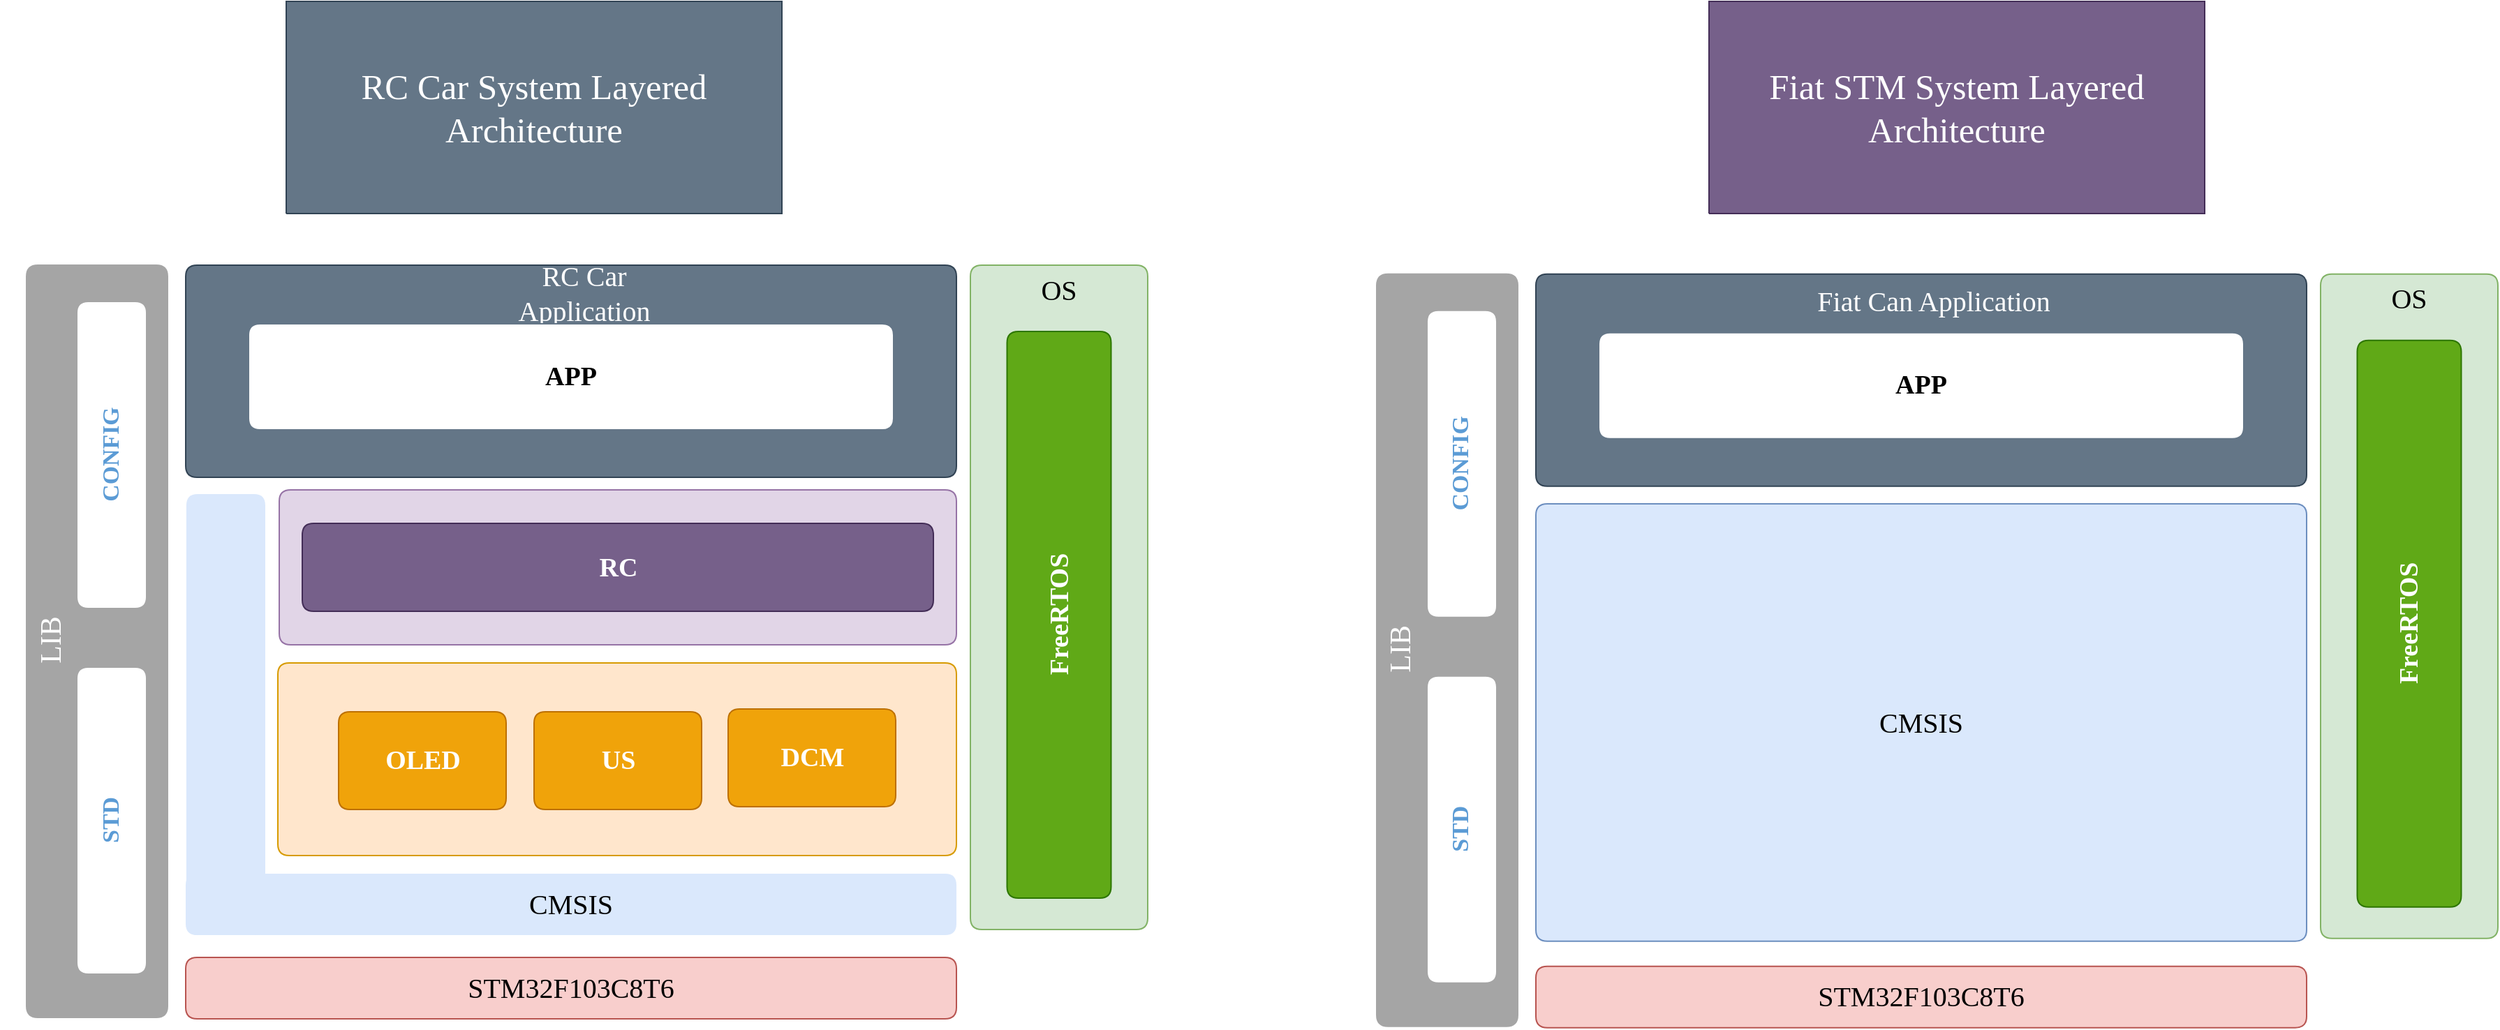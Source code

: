 <mxfile version="21.5.0" type="device">
  <diagram name="Page-1" id="jOTbS239regMLlkqWPYL">
    <mxGraphModel dx="1450" dy="2221" grid="0" gridSize="10" guides="1" tooltips="1" connect="1" arrows="1" fold="1" page="0" pageScale="1" pageWidth="850" pageHeight="1100" math="0" shadow="0">
      <root>
        <mxCell id="0" />
        <mxCell id="1" parent="0" />
        <mxCell id="x1LBng_5WOXiY_3KLzgl-1" value="&lt;font style=&quot;font-weight: normal; font-size: 20px;&quot; color=&quot;#000000&quot;&gt;STM32F103C8T6&lt;/font&gt;" style="vsdxID=95;fillColor=#f8cecc;shape=stencil(nZCxDsIwDES/xitKk6V7KT/AF0TUEIuQVGmgwNeT9kCqOjB0s++efdKRaQZneyathpzilUfpsiOzJ60lOE6Sy0SmJdOcY+JLivfQYe9tIbWaFe5wU020VjadjvJmaPWu0jV0HN7iYwp8wlawXt8HCvsBqJewQH/mJvgPuhFcxZdhrgRlifdodOmvKywS6jftBw==);strokeColor=#b85450;spacingTop=-1;spacingBottom=-1;spacingLeft=-1;spacingRight=-1;points=[[0,0.75,0],[0,0.5,0],[0,0.25,0],[0.25,0,0],[0.5,0,0],[0.75,0,0],[1,0.25,0],[1,0.5,0],[1,0.75,0],[0.75,1,0],[0.5,1,0],[0.25,1,0]];labelBackgroundColor=none;rounded=1;html=1;whiteSpace=wrap;fontFamily=Calibri;fontSize=19;fontStyle=1;fontColor=#FFFFFF;" parent="1" vertex="1">
          <mxGeometry x="-65" y="-645" width="552" height="44" as="geometry" />
        </mxCell>
        <UserObject label="&lt;div style=&quot;&quot;&gt;&lt;font face=&quot;Calibri&quot;&gt;&lt;span style=&quot;font-size: 25.4px;&quot;&gt;RC Car System Layered Architecture&lt;/span&gt;&lt;/font&gt;&lt;/div&gt;" tags="Background" id="x1LBng_5WOXiY_3KLzgl-8">
          <mxCell style="verticalAlign=middle;align=center;overflow=width;vsdxID=47;fillColor=#647687;shape=stencil(nZBLDoAgDERP0z3SIyjew0SURgSD+Lu9kMZoXLhwN9O+tukAlrNpJg1SzDH4QW/URgNYgZTkjA4UkwJUgGXng+6DX1zLfmoymdXo17xh5zmRJ6Q42BWCfc2oJfdAr+Yv+AP9Cb7OJ3H/2JG1HNGz/84klThPVCc=);strokeColor=#314354;points=[];labelBackgroundColor=none;rounded=0;html=1;whiteSpace=wrap;fontColor=#ffffff;" parent="1" vertex="1">
            <mxGeometry x="7" y="-1330" width="355" height="152" as="geometry" />
          </mxCell>
        </UserObject>
        <UserObject label="" BpmnName="Application" tags="Flowchart" id="x1LBng_5WOXiY_3KLzgl-9">
          <mxCell style="vsdxID=71;fillColor=none;gradientColor=none;strokeColor=none;spacingTop=-1;spacingBottom=-1;spacingLeft=-1;spacingRight=-1;points=[[0,0.75,0],[0,0.5,0],[0,0.25,0],[0.25,0,0],[0.5,0,0],[0.75,0,0],[1,0.25,0],[1,0.5,0],[1,0.75,0],[0.75,1,0],[0.5,1,0],[0.25,1,0]];labelBackgroundColor=none;rounded=1;html=1;whiteSpace=wrap;fontFamily=Calibri;fontSize=19;fontStyle=1;fontColor=#FFFFFF;" parent="1" vertex="1">
            <mxGeometry x="-65" y="-1141" width="552" height="152" as="geometry" />
          </mxCell>
        </UserObject>
        <mxCell id="x1LBng_5WOXiY_3KLzgl-10" style="vsdxID=72;fillColor=#647687;shape=stencil(nZCxDsIwDES/xitKk6V7KT/AF0TUEIuQVGmgwNeT9kCqOjB0s++efdKRaQZneyathpzilUfpsiOzJ60lOE6Sy0SmJdOcY+JLivfQYe9tIbWaFe5wU020VjadjvJmaPWu0jV0HN7iYwp8wlawXt8HCvsBqJewQH/mJvgPuhFcxZdhrgRlifdodOmvKywS6jftBw==);strokeColor=#314354;spacingTop=-1;spacingBottom=-1;spacingLeft=-1;spacingRight=-1;points=[[0,0.75,0],[0,0.5,0],[0,0.25,0],[0.25,0,0],[0.5,0,0],[0.75,0,0],[1,0.25,0],[1,0.5,0],[1,0.75,0],[0.75,1,0],[0.5,1,0],[0.25,1,0]];labelBackgroundColor=none;rounded=1;html=1;whiteSpace=wrap;fontFamily=Calibri;fontSize=19;fontStyle=1;fontColor=#ffffff;" parent="x1LBng_5WOXiY_3KLzgl-9" vertex="1">
          <mxGeometry width="552" height="152" as="geometry" />
        </mxCell>
        <mxCell id="x1LBng_5WOXiY_3KLzgl-11" value="&lt;div style=&quot;font-size: 19px;&quot;&gt;&lt;/div&gt;" style="verticalAlign=middle;align=center;overflow=width;vsdxID=76;fillColor=none;gradientColor=none;strokeColor=none;strokeWidth=2;spacingTop=-3;spacingBottom=-3;spacingLeft=-3;spacingRight=-3;points=[[0,0.75,0],[0,0.5,0],[0,0.25,0],[0.25,0,0],[0.5,0,0],[0.75,0,0],[1,0.25,0],[1,0.5,0],[1,0.75,0],[0.75,1,0],[0.5,1,0],[0.25,1,0]];labelBackgroundColor=none;rounded=0;html=1;whiteSpace=wrap;fontFamily=Calibri;fontSize=19;fontStyle=1;fontColor=#FFFFFF;" parent="x1LBng_5WOXiY_3KLzgl-9" vertex="1">
          <mxGeometry x="277" y="132" width="16" height="16" as="geometry" />
        </mxCell>
        <mxCell id="x1LBng_5WOXiY_3KLzgl-12" value="&lt;div style=&quot;font-size: 19px;&quot;&gt;&lt;/div&gt;" style="verticalAlign=middle;align=center;overflow=width;vsdxID=84;fillColor=none;gradientColor=none;strokeColor=none;spacingTop=-1;spacingBottom=-1;spacingLeft=-1;spacingRight=-1;points=[[0,0.75,0],[0,0.5,0],[0,0.25,0],[0.25,0,0],[0.5,0,0],[0.75,0,0],[1,0.25,0],[1,0.5,0],[1,0.75,0],[0.75,1,0],[0.5,1,0],[0.25,1,0]];labelBackgroundColor=none;rounded=0;html=1;whiteSpace=wrap;fontFamily=Calibri;fontSize=19;fontStyle=1;fontColor=#FFFFFF;" parent="x1LBng_5WOXiY_3KLzgl-9" vertex="1">
          <mxGeometry x="5" y="5" width="14" height="14" as="geometry" />
        </mxCell>
        <mxCell id="x1LBng_5WOXiY_3KLzgl-13" value="&lt;div style=&quot;font-size: 19px;&quot;&gt;&lt;font style=&quot;font-size: 19px; direction: ltr; letter-spacing: 0px; line-height: 120%; opacity: 1;&quot;&gt;Application&lt;br style=&quot;font-size: 19px;&quot;&gt;&lt;/font&gt;&lt;/div&gt;" style="text;vsdxID=71;fillColor=none;gradientColor=none;strokeColor=none;spacingTop=-1;spacingBottom=-1;spacingLeft=-1;spacingRight=-1;points=[[0,0.75,0],[0,0.5,0],[0,0.25,0],[0.25,0,0],[0.5,0,0],[0.75,0,0],[1,0.25,0],[1,0.5,0],[1,0.75,0],[0.75,1,0],[0.5,1,0],[0.25,1,0]];labelBackgroundColor=none;rounded=1;html=1;whiteSpace=wrap;verticalAlign=top;align=center;overflow=width;;html=1;fontFamily=Calibri;fontSize=19;fontStyle=1;fontColor=#FFFFFF;" parent="x1LBng_5WOXiY_3KLzgl-9" vertex="1">
          <mxGeometry y="-0.4" width="552.45" as="geometry" />
        </mxCell>
        <mxCell id="x1LBng_5WOXiY_3KLzgl-14" value="&lt;font style=&quot;font-size: 20px; font-weight: normal;&quot;&gt;RC Car Application&lt;/font&gt;" style="text;strokeColor=none;fillColor=none;html=1;align=center;verticalAlign=middle;whiteSpace=wrap;rounded=0;fontSize=19;fontColor=#FFFFFF;fontFamily=Calibri;fontStyle=1" parent="x1LBng_5WOXiY_3KLzgl-9" vertex="1">
          <mxGeometry x="207.75" y="5" width="154.5" height="30" as="geometry" />
        </mxCell>
        <UserObject label="" BpmnName="APP" tags="Flowchart" id="x1LBng_5WOXiY_3KLzgl-21">
          <mxCell style="vsdxID=163;fillColor=none;gradientColor=none;strokeColor=none;spacingTop=-1;spacingBottom=-1;spacingLeft=-1;spacingRight=-1;points=[[0.14,1,0]];labelBackgroundColor=none;rounded=1;html=1;whiteSpace=wrap;fontFamily=Calibri;fontSize=19;fontStyle=1;fontColor=#FFFFFF;" parent="1" vertex="1">
            <mxGeometry x="-20" y="-1099" width="462" height="76" as="geometry" />
          </mxCell>
        </UserObject>
        <mxCell id="x1LBng_5WOXiY_3KLzgl-22" value="&lt;font color=&quot;#000000&quot;&gt;APP&lt;/font&gt;" style="vsdxID=164;fillColor=#ffffff;gradientColor=none;shape=stencil(nZCxDsIwDES/xitKk6V7KT/AF0TUEIuQVGmgwNeT9kCqOjB0s++efdKRaQZneyathpzilUfpsiOzJ60lOE6Sy0SmJdOcY+JLivfQYe9tIbWaFe5wU020VjadjvJmaPWu0jV0HN7iYwp8wlawXt8HCvsBqJewQH/mJvgPuhFcxZdhrgRlifdodOmvKywS6jftBw==);strokeColor=#647687;spacingTop=-1;spacingBottom=-1;spacingLeft=-1;spacingRight=-1;points=[[0,0.75,0],[0,0.5,0],[0,0.25,0],[0.25,0,0],[0.5,0,0],[0.75,0,0],[1,0.25,0],[1,0.5,0],[1,0.75,0],[0.75,1,0],[0.5,1,0],[0.25,1,0]];labelBackgroundColor=none;rounded=1;html=1;whiteSpace=wrap;fontFamily=Calibri;fontSize=19;fontStyle=1;fontColor=#FFFFFF;" parent="x1LBng_5WOXiY_3KLzgl-21" vertex="1">
          <mxGeometry width="462" height="76" as="geometry" />
        </mxCell>
        <mxCell id="x1LBng_5WOXiY_3KLzgl-23" value="&lt;div style=&quot;font-size: 19px;&quot;&gt;&lt;/div&gt;" style="verticalAlign=middle;align=center;overflow=width;vsdxID=168;fillColor=none;gradientColor=none;strokeColor=none;strokeWidth=2;spacingTop=-3;spacingBottom=-3;spacingLeft=-3;spacingRight=-3;points=[[0,0.75,0],[0,0.5,0],[0,0.25,0],[0.25,0,0],[0.5,0,0],[0.75,0,0],[1,0.25,0],[1,0.5,0],[1,0.75,0],[0.75,1,0],[0.5,1,0],[0.25,1,0]];labelBackgroundColor=none;rounded=0;html=1;whiteSpace=wrap;fontFamily=Calibri;fontSize=19;fontStyle=1;fontColor=#FFFFFF;" parent="x1LBng_5WOXiY_3KLzgl-21" vertex="1">
          <mxGeometry x="232" y="56" width="16" height="16" as="geometry" />
        </mxCell>
        <mxCell id="x1LBng_5WOXiY_3KLzgl-24" value="&lt;div style=&quot;font-size: 19px;&quot;&gt;&lt;/div&gt;" style="verticalAlign=middle;align=center;overflow=width;vsdxID=176;fillColor=none;gradientColor=none;strokeColor=none;spacingTop=-1;spacingBottom=-1;spacingLeft=-1;spacingRight=-1;points=[[0,0.75,0],[0,0.5,0],[0,0.25,0],[0.25,0,0],[0.5,0,0],[0.75,0,0],[1,0.25,0],[1,0.5,0],[1,0.75,0],[0.75,1,0],[0.5,1,0],[0.25,1,0]];labelBackgroundColor=none;rounded=0;html=1;whiteSpace=wrap;fontFamily=Calibri;fontSize=19;fontStyle=1;fontColor=#FFFFFF;" parent="x1LBng_5WOXiY_3KLzgl-21" vertex="1">
          <mxGeometry x="5" y="5" width="14" height="14" as="geometry" />
        </mxCell>
        <mxCell id="x1LBng_5WOXiY_3KLzgl-25" value="&lt;div style=&quot;font-size: 19px;&quot;&gt;&lt;font style=&quot;font-size: 19px; direction: ltr; letter-spacing: 0px; line-height: 120%; opacity: 1;&quot;&gt;&lt;span style=&quot;font-size: 19px;&quot;&gt;APP&lt;br style=&quot;font-size: 19px;&quot;&gt;&lt;/span&gt;&lt;/font&gt;&lt;/div&gt;" style="text;vsdxID=163;fillColor=none;gradientColor=none;strokeColor=none;spacingTop=-1;spacingBottom=-1;spacingLeft=-1;spacingRight=-1;points=[[0.14,1,0]];labelBackgroundColor=none;rounded=1;html=1;whiteSpace=wrap;verticalAlign=middle;align=center;overflow=width;;html=1;fontFamily=Calibri;fontSize=19;fontStyle=1;fontColor=#FFFFFF;" parent="x1LBng_5WOXiY_3KLzgl-21" vertex="1">
          <mxGeometry y="37.9" width="462.52" as="geometry" />
        </mxCell>
        <UserObject label="" BpmnName="LIB" tags="Flowchart" id="x1LBng_5WOXiY_3KLzgl-26">
          <mxCell style="vsdxID=209;fillColor=none;gradientColor=none;strokeColor=none;spacingTop=-1;spacingBottom=-1;spacingLeft=-1;spacingRight=-1;points=[[0,0.75,0],[0,0.5,0],[0,0.25,0],[0.25,0,0],[0.5,0,0],[0.75,0,0],[1,0.25,0],[1,0.5,0],[1,0.75,0],[0.75,1,0],[0.5,1,0],[0.25,1,0]];labelBackgroundColor=none;rounded=1;html=1;whiteSpace=wrap;" parent="1" vertex="1">
            <mxGeometry x="-179" y="-1141" width="101" height="539" as="geometry" />
          </mxCell>
        </UserObject>
        <mxCell id="x1LBng_5WOXiY_3KLzgl-27" style="vsdxID=210;fillColor=#a5a5a5;gradientColor=none;shape=stencil(nZCxDsIwDES/xitKk6V7KT/AF0TUEIuQVGmgwNeT9kCqOjB0s++efdKRaQZneyathpzilUfpsiOzJ60lOE6Sy0SmJdOcY+JLivfQYe9tIbWaFe5wU020VjadjvJmaPWu0jV0HN7iYwp8wlawXt8HCvsBqJewQH/mJvgPuhFcxZdhrgRlifdodOmvKywS6jftBw==);strokeColor=#a5a5a5;spacingTop=-1;spacingBottom=-1;spacingLeft=-1;spacingRight=-1;points=[[0,0.75,0],[0,0.5,0],[0,0.25,0],[0.25,0,0],[0.5,0,0],[0.75,0,0],[1,0.25,0],[1,0.5,0],[1,0.75,0],[0.75,1,0],[0.5,1,0],[0.25,1,0]];labelBackgroundColor=none;rounded=1;html=1;whiteSpace=wrap;" parent="x1LBng_5WOXiY_3KLzgl-26" vertex="1">
          <mxGeometry width="101" height="539" as="geometry" />
        </mxCell>
        <mxCell id="x1LBng_5WOXiY_3KLzgl-28" value="&lt;div style=&quot;font-size: 1px&quot;&gt;&lt;/div&gt;" style="verticalAlign=middle;align=center;overflow=width;vsdxID=214;fillColor=none;gradientColor=none;strokeColor=none;strokeWidth=2;spacingTop=-3;spacingBottom=-3;spacingLeft=-3;spacingRight=-3;points=[[0,0.75,0],[0,0.5,0],[0,0.25,0],[0.25,0,0],[0.5,0,0],[0.75,0,0],[1,0.25,0],[1,0.5,0],[1,0.75,0],[0.75,1,0],[0.5,1,0],[0.25,1,0]];labelBackgroundColor=none;rounded=0;html=1;whiteSpace=wrap;" parent="x1LBng_5WOXiY_3KLzgl-26" vertex="1">
          <mxGeometry x="51" y="519" width="16" height="16" as="geometry" />
        </mxCell>
        <mxCell id="x1LBng_5WOXiY_3KLzgl-29" value="&lt;div style=&quot;font-size: 1px&quot;&gt;&lt;/div&gt;" style="verticalAlign=middle;align=center;overflow=width;vsdxID=222;fillColor=none;gradientColor=none;strokeColor=none;spacingTop=-1;spacingBottom=-1;spacingLeft=-1;spacingRight=-1;points=[[0,0.75,0],[0,0.5,0],[0,0.25,0],[0.25,0,0],[0.5,0,0],[0.75,0,0],[1,0.25,0],[1,0.5,0],[1,0.75,0],[0.75,1,0],[0.5,1,0],[0.25,1,0]];labelBackgroundColor=none;rounded=0;html=1;whiteSpace=wrap;" parent="x1LBng_5WOXiY_3KLzgl-26" vertex="1">
          <mxGeometry x="5" y="5" width="14" height="14" as="geometry" />
        </mxCell>
        <mxCell id="x1LBng_5WOXiY_3KLzgl-30" value="&lt;div style=&quot;font-size: 1px&quot;&gt;&lt;font style=&quot;font-size:19.76px;font-family:Calibri;color:#ffffff;direction:ltr;letter-spacing:0px;line-height:120%;opacity:1&quot;&gt;LIB&lt;br/&gt;&lt;/font&gt;&lt;/div&gt;" style="text;vsdxID=209;fillColor=none;gradientColor=none;strokeColor=none;spacingTop=-1;spacingBottom=-1;spacingLeft=-1;spacingRight=-1;points=[[0,0.75,0],[0,0.5,0],[0,0.25,0],[0.25,0,0],[0.5,0,0],[0.75,0,0],[1,0.25,0],[1,0.5,0],[1,0.75,0],[0.75,1,0],[0.5,1,0],[0.25,1,0]];labelBackgroundColor=none;rounded=1;html=1;whiteSpace=wrap;verticalAlign=middle;align=center;overflow=width;rotation=270.05;;html=1;" parent="x1LBng_5WOXiY_3KLzgl-26" vertex="1">
          <mxGeometry x="-38.1" y="265.95" width="101.6" as="geometry" />
        </mxCell>
        <UserObject label="Con" tags="Background" id="x1LBng_5WOXiY_3KLzgl-31">
          <mxCell style="vsdxID=259;fillColor=none;gradientColor=none;strokeColor=none;points=[];labelBackgroundColor=none;rounded=0;html=1;whiteSpace=wrap;" parent="1" vertex="1">
            <mxGeometry x="-143" y="-1115" width="50" height="220" as="geometry" />
          </mxCell>
        </UserObject>
        <mxCell id="x1LBng_5WOXiY_3KLzgl-32" style="vsdxID=232;fillColor=none;gradientColor=none;strokeColor=none;spacingTop=-1;spacingBottom=-1;spacingLeft=-1;spacingRight=-1;points=[[0,0.75,0],[0,0.5,0],[0,0.25,0],[0.25,0,0],[0.5,0,0],[0.75,0,0],[1,0.25,0],[1,0.5,0],[1,0.75,0],[0.75,1,0],[0.5,1,0],[0.25,1,0]];labelBackgroundColor=none;rounded=1;html=1;whiteSpace=wrap;" parent="x1LBng_5WOXiY_3KLzgl-31" vertex="1">
          <mxGeometry width="50" height="220" as="geometry" />
        </mxCell>
        <mxCell id="x1LBng_5WOXiY_3KLzgl-33" style="vsdxID=233;fillColor=#ffffff;gradientColor=none;shape=stencil(nZCxDsIwDES/xitKk6V7KT/AF0TUEIuQVGmgwNeT9kCqOjB0s++efdKRaQZneyathpzilUfpsiOzJ60lOE6Sy0SmJdOcY+JLivfQYe9tIbWaFe5wU020VjadjvJmaPWu0jV0HN7iYwp8wlawXt8HCvsBqJewQH/mJvgPuhFcxZdhrgRlifdodOmvKywS6jftBw==);strokeColor=#a5a5a5;spacingTop=-1;spacingBottom=-1;spacingLeft=-1;spacingRight=-1;points=[[0,0.75,0],[0,0.5,0],[0,0.25,0],[0.25,0,0],[0.5,0,0],[0.75,0,0],[1,0.25,0],[1,0.5,0],[1,0.75,0],[0.75,1,0],[0.5,1,0],[0.25,1,0]];labelBackgroundColor=none;rounded=1;html=1;whiteSpace=wrap;" parent="x1LBng_5WOXiY_3KLzgl-32" vertex="1">
          <mxGeometry width="50" height="220" as="geometry" />
        </mxCell>
        <mxCell id="x1LBng_5WOXiY_3KLzgl-34" value="&lt;div style=&quot;font-size: 1px&quot;&gt;&lt;/div&gt;" style="verticalAlign=middle;align=center;overflow=width;vsdxID=237;fillColor=none;gradientColor=none;strokeColor=none;strokeWidth=2;spacingTop=-3;spacingBottom=-3;spacingLeft=-3;spacingRight=-3;points=[[0,0.75,0],[0,0.5,0],[0,0.25,0],[0.25,0,0],[0.5,0,0],[0.75,0,0],[1,0.25,0],[1,0.5,0],[1,0.75,0],[0.75,1,0],[0.5,1,0],[0.25,1,0]];labelBackgroundColor=none;rounded=0;html=1;whiteSpace=wrap;" parent="x1LBng_5WOXiY_3KLzgl-32" vertex="1">
          <mxGeometry x="26" y="200" width="16" height="16" as="geometry" />
        </mxCell>
        <mxCell id="x1LBng_5WOXiY_3KLzgl-35" value="&lt;div style=&quot;font-size: 1px&quot;&gt;&lt;/div&gt;" style="verticalAlign=middle;align=center;overflow=width;vsdxID=245;fillColor=none;gradientColor=none;strokeColor=none;spacingTop=-1;spacingBottom=-1;spacingLeft=-1;spacingRight=-1;points=[[0,0.75,0],[0,0.5,0],[0,0.25,0],[0.25,0,0],[0.5,0,0],[0.75,0,0],[1,0.25,0],[1,0.5,0],[1,0.75,0],[0.75,1,0],[0.5,1,0],[0.25,1,0]];labelBackgroundColor=none;rounded=0;html=1;whiteSpace=wrap;" parent="x1LBng_5WOXiY_3KLzgl-32" vertex="1">
          <mxGeometry x="5" y="5" width="14" height="14" as="geometry" />
        </mxCell>
        <mxCell id="x1LBng_5WOXiY_3KLzgl-36" value="&lt;div style=&quot;font-size: 1px&quot;&gt;&lt;/div&gt;" style="text;vsdxID=232;fillColor=none;gradientColor=none;strokeColor=none;spacingTop=-1;spacingBottom=-1;spacingLeft=-1;spacingRight=-1;points=[[0,0.75,0],[0,0.5,0],[0,0.25,0],[0.25,0,0],[0.5,0,0],[0.75,0,0],[1,0.25,0],[1,0.5,0],[1,0.75,0],[0.75,1,0],[0.5,1,0],[0.25,1,0]];labelBackgroundColor=none;rounded=1;html=1;whiteSpace=wrap;verticalAlign=top;align=center;overflow=width;rotation=270.05;;html=1;" parent="x1LBng_5WOXiY_3KLzgl-32" vertex="1">
          <mxGeometry x="-14.29" y="117.61" width="50.8" as="geometry" />
        </mxCell>
        <mxCell id="x1LBng_5WOXiY_3KLzgl-37" value="&lt;div style=&quot;font-size: 1px&quot;&gt;&lt;font style=&quot;font-size:16.93px;font-family:Calibri;color:#5b9bd5;direction:ltr;letter-spacing:0px;line-height:120%;opacity:1&quot;&gt;&lt;b&gt;CONFIG&lt;/b&gt;&lt;/font&gt;&lt;/div&gt;" style="verticalAlign=middle;align=center;overflow=width;vsdxID=257;rotation=270;fillColor=none;gradientColor=none;shape=stencil(nZBLDoAgDERP0z3SIyjew0SURgSD+Lu9kMZoXLhwN9O+tukAlrNpJg1SzDH4QW/URgNYgZTkjA4UkwJUgGXng+6DX1zLfmoymdXo17xh5zmRJ6Q42BWCfc2oJfdAr+Yv+AP9Cb7OJ3H/2JG1HNGz/84klThPVCc=);strokeColor=none;points=[];labelBackgroundColor=none;rounded=0;html=1;whiteSpace=wrap;" parent="x1LBng_5WOXiY_3KLzgl-31" vertex="1">
          <mxGeometry x="-81" y="92" width="211" height="35" as="geometry" />
        </mxCell>
        <UserObject label="&lt;font style=&quot;font-size: 21px;&quot;&gt;LIB&lt;/font&gt;" tags="Background" id="x1LBng_5WOXiY_3KLzgl-48">
          <mxCell style="vsdxID=492;fillColor=none;gradientColor=none;strokeColor=none;points=[];labelBackgroundColor=none;rounded=0;html=1;whiteSpace=wrap;horizontal=0;fontFamily=Calibri;fontSize=19;fontColor=#ffffff;" parent="1" vertex="1">
            <mxGeometry x="-198" y="-924" width="73" height="104" as="geometry" />
          </mxCell>
        </UserObject>
        <UserObject label="" tags="Background" id="x1LBng_5WOXiY_3KLzgl-49">
          <mxCell style="vsdxID=542;fillColor=none;gradientColor=none;strokeColor=none;points=[];labelBackgroundColor=none;rounded=0;html=1;whiteSpace=wrap;" parent="1" vertex="1">
            <mxGeometry x="-143" y="-853" width="50" height="220" as="geometry" />
          </mxCell>
        </UserObject>
        <mxCell id="x1LBng_5WOXiY_3KLzgl-50" style="vsdxID=543;fillColor=none;gradientColor=none;strokeColor=none;spacingTop=-1;spacingBottom=-1;spacingLeft=-1;spacingRight=-1;points=[[0,0.75,0],[0,0.5,0],[0,0.25,0],[0.25,0,0],[0.5,0,0],[0.75,0,0],[1,0.25,0],[1,0.5,0],[1,0.75,0],[0.75,1,0],[0.5,1,0],[0.25,1,0]];labelBackgroundColor=none;rounded=1;html=1;whiteSpace=wrap;" parent="x1LBng_5WOXiY_3KLzgl-49" vertex="1">
          <mxGeometry width="50" height="220" as="geometry" />
        </mxCell>
        <mxCell id="x1LBng_5WOXiY_3KLzgl-51" style="vsdxID=544;fillColor=#ffffff;gradientColor=none;shape=stencil(nZCxDsIwDES/xitKk6V7KT/AF0TUEIuQVGmgwNeT9kCqOjB0s++efdKRaQZneyathpzilUfpsiOzJ60lOE6Sy0SmJdOcY+JLivfQYe9tIbWaFe5wU020VjadjvJmaPWu0jV0HN7iYwp8wlawXt8HCvsBqJewQH/mJvgPuhFcxZdhrgRlifdodOmvKywS6jftBw==);strokeColor=#a5a5a5;spacingTop=-1;spacingBottom=-1;spacingLeft=-1;spacingRight=-1;points=[[0,0.75,0],[0,0.5,0],[0,0.25,0],[0.25,0,0],[0.5,0,0],[0.75,0,0],[1,0.25,0],[1,0.5,0],[1,0.75,0],[0.75,1,0],[0.5,1,0],[0.25,1,0]];labelBackgroundColor=none;rounded=1;html=1;whiteSpace=wrap;" parent="x1LBng_5WOXiY_3KLzgl-50" vertex="1">
          <mxGeometry width="50" height="220" as="geometry" />
        </mxCell>
        <mxCell id="x1LBng_5WOXiY_3KLzgl-52" value="&lt;div style=&quot;font-size: 1px&quot;&gt;&lt;/div&gt;" style="verticalAlign=middle;align=center;overflow=width;vsdxID=548;fillColor=none;gradientColor=none;strokeColor=none;strokeWidth=2;spacingTop=-3;spacingBottom=-3;spacingLeft=-3;spacingRight=-3;points=[[0,0.75,0],[0,0.5,0],[0,0.25,0],[0.25,0,0],[0.5,0,0],[0.75,0,0],[1,0.25,0],[1,0.5,0],[1,0.75,0],[0.75,1,0],[0.5,1,0],[0.25,1,0]];labelBackgroundColor=none;rounded=0;html=1;whiteSpace=wrap;" parent="x1LBng_5WOXiY_3KLzgl-50" vertex="1">
          <mxGeometry x="26" y="200" width="16" height="16" as="geometry" />
        </mxCell>
        <mxCell id="x1LBng_5WOXiY_3KLzgl-53" value="&lt;div style=&quot;font-size: 1px&quot;&gt;&lt;/div&gt;" style="verticalAlign=middle;align=center;overflow=width;vsdxID=556;fillColor=none;gradientColor=none;strokeColor=none;spacingTop=-1;spacingBottom=-1;spacingLeft=-1;spacingRight=-1;points=[[0,0.75,0],[0,0.5,0],[0,0.25,0],[0.25,0,0],[0.5,0,0],[0.75,0,0],[1,0.25,0],[1,0.5,0],[1,0.75,0],[0.75,1,0],[0.5,1,0],[0.25,1,0]];labelBackgroundColor=none;rounded=0;html=1;whiteSpace=wrap;" parent="x1LBng_5WOXiY_3KLzgl-50" vertex="1">
          <mxGeometry x="5" y="5" width="14" height="14" as="geometry" />
        </mxCell>
        <mxCell id="x1LBng_5WOXiY_3KLzgl-54" value="&lt;div style=&quot;font-size: 1px&quot;&gt;&lt;/div&gt;" style="text;vsdxID=543;fillColor=none;gradientColor=none;strokeColor=none;spacingTop=-1;spacingBottom=-1;spacingLeft=-1;spacingRight=-1;points=[[0,0.75,0],[0,0.5,0],[0,0.25,0],[0.25,0,0],[0.5,0,0],[0.75,0,0],[1,0.25,0],[1,0.5,0],[1,0.75,0],[0.75,1,0],[0.5,1,0],[0.25,1,0]];labelBackgroundColor=none;rounded=1;html=1;whiteSpace=wrap;verticalAlign=top;align=center;overflow=width;rotation=270.05;;html=1;" parent="x1LBng_5WOXiY_3KLzgl-50" vertex="1">
          <mxGeometry x="-14.29" y="117.61" width="50.8" as="geometry" />
        </mxCell>
        <mxCell id="x1LBng_5WOXiY_3KLzgl-55" value="&lt;div style=&quot;font-size: 1px&quot;&gt;&lt;font style=&quot;font-size:16.93px;font-family:Calibri;color:#5b9bd5;direction:ltr;letter-spacing:0px;line-height:120%;opacity:1&quot;&gt;&lt;b&gt;STD&lt;br&gt;&lt;/b&gt;&lt;/font&gt;&lt;/div&gt;" style="verticalAlign=middle;align=center;overflow=width;vsdxID=566;rotation=270;fillColor=none;gradientColor=none;shape=stencil(nZBLDoAgDERP0z3SIyjew0SURgSD+Lu9kMZoXLhwN9O+tukAlrNpJg1SzDH4QW/URgNYgZTkjA4UkwJUgGXng+6DX1zLfmoymdXo17xh5zmRJ6Q42BWCfc2oJfdAr+Yv+AP9Cb7OJ3H/2JG1HNGz/84klThPVCc=);strokeColor=none;points=[];labelBackgroundColor=none;rounded=0;html=1;whiteSpace=wrap;" parent="x1LBng_5WOXiY_3KLzgl-49" vertex="1">
          <mxGeometry x="-81" y="92" width="211" height="35" as="geometry" />
        </mxCell>
        <mxCell id="x1LBng_5WOXiY_3KLzgl-90" value="&lt;div style=&quot;font-size: 19px;&quot;&gt;&lt;/div&gt;" style="verticalAlign=middle;align=center;overflow=width;vsdxID=99;fillColor=none;gradientColor=none;strokeColor=none;strokeWidth=2;spacingTop=-3;spacingBottom=-3;spacingLeft=-3;spacingRight=-3;points=[[0,0.75,0],[0,0.5,0],[0,0.25,0],[0.25,0,0],[0.5,0,0],[0.75,0,0],[1,0.25,0],[1,0.5,0],[1,0.75,0],[0.75,1,0],[0.5,1,0],[0.25,1,0]];labelBackgroundColor=none;rounded=0;html=1;whiteSpace=wrap;fontFamily=Calibri;fontSize=19;fontStyle=1;fontColor=#FFFFFF;" parent="1" vertex="1">
          <mxGeometry x="212" y="-621" width="16" height="16" as="geometry" />
        </mxCell>
        <mxCell id="x1LBng_5WOXiY_3KLzgl-91" value="&lt;div style=&quot;font-size: 19px;&quot;&gt;&lt;/div&gt;" style="verticalAlign=middle;align=center;overflow=width;vsdxID=107;fillColor=none;gradientColor=none;strokeColor=none;spacingTop=-1;spacingBottom=-1;spacingLeft=-1;spacingRight=-1;points=[[0,0.75,0],[0,0.5,0],[0,0.25,0],[0.25,0,0],[0.5,0,0],[0.75,0,0],[1,0.25,0],[1,0.5,0],[1,0.75,0],[0.75,1,0],[0.5,1,0],[0.25,1,0]];labelBackgroundColor=none;rounded=0;html=1;whiteSpace=wrap;fontFamily=Calibri;fontSize=19;fontStyle=1;fontColor=#FFFFFF;" parent="1" vertex="1">
          <mxGeometry x="-60" y="-640" width="14" height="14" as="geometry" />
        </mxCell>
        <mxCell id="x1LBng_5WOXiY_3KLzgl-92" value="&lt;div style=&quot;font-size: 19px;&quot;&gt;&lt;font style=&quot;font-size: 19px; direction: ltr; letter-spacing: 0px; line-height: 120%; opacity: 1;&quot;&gt;Microcontroller&lt;br style=&quot;font-size: 19px;&quot;&gt;&lt;/font&gt;&lt;/div&gt;" style="text;vsdxID=94;fillColor=none;gradientColor=none;strokeColor=none;spacingTop=-1;spacingBottom=-1;spacingLeft=-1;spacingRight=-1;points=[[0,0.75,0],[0,0.5,0],[0,0.25,0],[0.25,0,0],[0.5,0,0],[0.75,0,0],[1,0.25,0],[1,0.5,0],[1,0.75,0],[0.75,1,0],[0.5,1,0],[0.25,1,0]];labelBackgroundColor=none;rounded=1;html=1;whiteSpace=wrap;verticalAlign=middle;align=center;overflow=width;;html=1;fontFamily=Calibri;fontSize=19;fontStyle=1;fontColor=#FFFFFF;" parent="1" vertex="1">
          <mxGeometry x="-65" y="-623.22" width="552.45" as="geometry" />
        </mxCell>
        <UserObject label="&lt;div style=&quot;font-size: 1px&quot;&gt;&lt;font style=&quot;font-size:25.4px;font-family:Calibri;color:#ffffff;direction:ltr;letter-spacing:0px;line-height:120%;opacity:1&quot;&gt;Fiat STM System Layered Architecture&lt;/font&gt;&lt;/div&gt;" tags="Background" id="DHWaCnv6wQ5KDlzJWWmU-98">
          <mxCell style="verticalAlign=middle;align=center;overflow=width;vsdxID=47;fillColor=#76608a;shape=stencil(nZBLDoAgDERP0z3SIyjew0SURgSD+Lu9kMZoXLhwN9O+tukAlrNpJg1SzDH4QW/URgNYgZTkjA4UkwJUgGXng+6DX1zLfmoymdXo17xh5zmRJ6Q42BWCfc2oJfdAr+Yv+AP9Cb7OJ3H/2JG1HNGz/84klThPVCc=);strokeColor=#432D57;points=[];labelBackgroundColor=none;rounded=0;html=1;whiteSpace=wrap;fontColor=#ffffff;" parent="1" vertex="1">
            <mxGeometry x="1026" y="-1330" width="355" height="152" as="geometry" />
          </mxCell>
        </UserObject>
        <mxCell id="aonm1SXAe8uSIM5W8oRi-1" value="&lt;span style=&quot;font-size: 20px; font-weight: 400;&quot;&gt;CMSIS&lt;br&gt;&lt;/span&gt;" style="vsdxID=95;fillColor=#dae8fc;shape=stencil(nZCxDsIwDES/xitKk6V7KT/AF0TUEIuQVGmgwNeT9kCqOjB0s++efdKRaQZneyathpzilUfpsiOzJ60lOE6Sy0SmJdOcY+JLivfQYe9tIbWaFe5wU020VjadjvJmaPWu0jV0HN7iYwp8wlawXt8HCvsBqJewQH/mJvgPuhFcxZdhrgRlifdodOmvKywS6jftBw==);strokeColor=none;spacingTop=-1;spacingBottom=-1;spacingLeft=-1;spacingRight=-1;points=[[0,0.75,0],[0,0.5,0],[0,0.25,0],[0.25,0,0],[0.5,0,0],[0.75,0,0],[1,0.25,0],[1,0.5,0],[1,0.75,0],[0.75,1,0],[0.5,1,0],[0.25,1,0]];labelBackgroundColor=none;rounded=1;html=1;whiteSpace=wrap;fontFamily=Calibri;fontSize=19;fontStyle=1;" parent="1" vertex="1">
          <mxGeometry x="-65" y="-705" width="552" height="44" as="geometry" />
        </mxCell>
        <mxCell id="aonm1SXAe8uSIM5W8oRi-3" value="" style="vsdxID=95;fillColor=#ffe6cc;shape=stencil(nZCxDsIwDES/xitKk6V7KT/AF0TUEIuQVGmgwNeT9kCqOjB0s++efdKRaQZneyathpzilUfpsiOzJ60lOE6Sy0SmJdOcY+JLivfQYe9tIbWaFe5wU020VjadjvJmaPWu0jV0HN7iYwp8wlawXt8HCvsBqJewQH/mJvgPuhFcxZdhrgRlifdodOmvKywS6jftBw==);strokeColor=#d79b00;spacingTop=-1;spacingBottom=-1;spacingLeft=-1;spacingRight=-1;points=[[0,0.75,0],[0,0.5,0],[0,0.25,0],[0.25,0,0],[0.5,0,0],[0.75,0,0],[1,0.25,0],[1,0.5,0],[1,0.75,0],[0.75,1,0],[0.5,1,0],[0.25,1,0]];labelBackgroundColor=none;rounded=1;html=1;whiteSpace=wrap;fontFamily=Calibri;fontSize=19;fontStyle=1;arcSize=15;verticalAlign=top;" parent="1" vertex="1">
          <mxGeometry x="1" y="-856" width="486" height="138" as="geometry" />
        </mxCell>
        <mxCell id="aonm1SXAe8uSIM5W8oRi-4" value="US" style="vsdxID=334;fillColor=#f0a30a;shape=stencil(nZCxDsIwDES/xitKk6V7KT/AF0TUEIuQVGmgwNeT9kCqOjB0s++efdKRaQZneyathpzilUfpsiOzJ60lOE6Sy0SmJdOcY+JLivfQYe9tIbWaFe5wU020VjadjvJmaPWu0jV0HN7iYwp8wlawXt8HCvsBqJewQH/mJvgPuhFcxZdhrgRlifdodOmvKywS6jftBw==);strokeColor=#BD7000;spacingTop=-1;spacingBottom=-1;spacingLeft=-1;spacingRight=-1;points=[[0,0.75,0],[0,0.5,0],[0,0.25,0],[0.25,0,0],[0.5,0,0],[0.75,0,0],[1,0.25,0],[1,0.5,0],[1,0.75,0],[0.75,1,0],[0.5,1,0],[0.25,1,0]];labelBackgroundColor=none;rounded=1;html=1;whiteSpace=wrap;fontColor=#FFFFFF;fontFamily=Calibri;fontSize=19;fontStyle=1" parent="1" vertex="1">
          <mxGeometry x="184.5" y="-821" width="120" height="70" as="geometry" />
        </mxCell>
        <mxCell id="aonm1SXAe8uSIM5W8oRi-5" value="DCM" style="vsdxID=334;fillColor=#f0a30a;shape=stencil(nZCxDsIwDES/xitKk6V7KT/AF0TUEIuQVGmgwNeT9kCqOjB0s++efdKRaQZneyathpzilUfpsiOzJ60lOE6Sy0SmJdOcY+JLivfQYe9tIbWaFe5wU020VjadjvJmaPWu0jV0HN7iYwp8wlawXt8HCvsBqJewQH/mJvgPuhFcxZdhrgRlifdodOmvKywS6jftBw==);strokeColor=#BD7000;spacingTop=-1;spacingBottom=-1;spacingLeft=-1;spacingRight=-1;points=[[0,0.75,0],[0,0.5,0],[0,0.25,0],[0.25,0,0],[0.5,0,0],[0.75,0,0],[1,0.25,0],[1,0.5,0],[1,0.75,0],[0.75,1,0],[0.5,1,0],[0.25,1,0]];labelBackgroundColor=none;rounded=1;html=1;whiteSpace=wrap;fontColor=#FFFFFF;fontFamily=Calibri;fontSize=19;fontStyle=1" parent="1" vertex="1">
          <mxGeometry x="323.5" y="-823" width="120" height="70" as="geometry" />
        </mxCell>
        <mxCell id="aonm1SXAe8uSIM5W8oRi-7" value="&lt;span style=&quot;font-size: 20px; font-weight: 400;&quot;&gt;OS&lt;/span&gt;" style="vsdxID=95;fillColor=#d5e8d4;shape=stencil(nZCxDsIwDES/xitKk6V7KT/AF0TUEIuQVGmgwNeT9kCqOjB0s++efdKRaQZneyathpzilUfpsiOzJ60lOE6Sy0SmJdOcY+JLivfQYe9tIbWaFe5wU020VjadjvJmaPWu0jV0HN7iYwp8wlawXt8HCvsBqJewQH/mJvgPuhFcxZdhrgRlifdodOmvKywS6jftBw==);strokeColor=#82b366;spacingTop=-1;spacingBottom=-1;spacingLeft=-1;spacingRight=-1;points=[[0,0.75,0],[0,0.5,0],[0,0.25,0],[0.25,0,0],[0.5,0,0],[0.75,0,0],[1,0.25,0],[1,0.5,0],[1,0.75,0],[0.75,1,0],[0.5,1,0],[0.25,1,0]];labelBackgroundColor=none;rounded=1;html=1;whiteSpace=wrap;fontFamily=Calibri;fontSize=19;fontStyle=1;arcSize=15;labelPosition=center;verticalLabelPosition=middle;align=center;verticalAlign=top;" parent="1" vertex="1">
          <mxGeometry x="497" y="-1141" width="127" height="476" as="geometry" />
        </mxCell>
        <mxCell id="aonm1SXAe8uSIM5W8oRi-8" value="FreeRTOS" style="vsdxID=334;fillColor=#60a917;shape=stencil(nZCxDsIwDES/xitKk6V7KT/AF0TUEIuQVGmgwNeT9kCqOjB0s++efdKRaQZneyathpzilUfpsiOzJ60lOE6Sy0SmJdOcY+JLivfQYe9tIbWaFe5wU020VjadjvJmaPWu0jV0HN7iYwp8wlawXt8HCvsBqJewQH/mJvgPuhFcxZdhrgRlifdodOmvKywS6jftBw==);strokeColor=#2D7600;spacingTop=-1;spacingBottom=-1;spacingLeft=-1;spacingRight=-1;points=[[0,0.75,0],[0,0.5,0],[0,0.25,0],[0.25,0,0],[0.5,0,0],[0.75,0,0],[1,0.25,0],[1,0.5,0],[1,0.75,0],[0.75,1,0],[0.5,1,0],[0.25,1,0]];labelBackgroundColor=none;rounded=1;html=1;whiteSpace=wrap;fontColor=#ffffff;fontFamily=Calibri;fontSize=19;fontStyle=1;horizontal=0;align=center;" parent="1" vertex="1">
          <mxGeometry x="523.25" y="-1093.5" width="74.5" height="406" as="geometry" />
        </mxCell>
        <mxCell id="aonm1SXAe8uSIM5W8oRi-9" value="OLED" style="vsdxID=334;fillColor=#f0a30a;shape=stencil(nZCxDsIwDES/xitKk6V7KT/AF0TUEIuQVGmgwNeT9kCqOjB0s++efdKRaQZneyathpzilUfpsiOzJ60lOE6Sy0SmJdOcY+JLivfQYe9tIbWaFe5wU020VjadjvJmaPWu0jV0HN7iYwp8wlawXt8HCvsBqJewQH/mJvgPuhFcxZdhrgRlifdodOmvKywS6jftBw==);strokeColor=#BD7000;spacingTop=-1;spacingBottom=-1;spacingLeft=-1;spacingRight=-1;points=[[0,0.75,0],[0,0.5,0],[0,0.25,0],[0.25,0,0],[0.5,0,0],[0.75,0,0],[1,0.25,0],[1,0.5,0],[1,0.75,0],[0.75,1,0],[0.5,1,0],[0.25,1,0]];labelBackgroundColor=none;rounded=1;html=1;whiteSpace=wrap;fontColor=#FFFFFF;fontFamily=Calibri;fontSize=19;fontStyle=1" parent="1" vertex="1">
          <mxGeometry x="44.5" y="-821" width="120" height="70" as="geometry" />
        </mxCell>
        <mxCell id="aonm1SXAe8uSIM5W8oRi-10" value="&lt;font style=&quot;font-weight: normal; font-size: 20px;&quot; color=&quot;#000000&quot;&gt;STM32F103C8T6&lt;/font&gt;" style="vsdxID=95;fillColor=#f8cecc;shape=stencil(nZCxDsIwDES/xitKk6V7KT/AF0TUEIuQVGmgwNeT9kCqOjB0s++efdKRaQZneyathpzilUfpsiOzJ60lOE6Sy0SmJdOcY+JLivfQYe9tIbWaFe5wU020VjadjvJmaPWu0jV0HN7iYwp8wlawXt8HCvsBqJewQH/mJvgPuhFcxZdhrgRlifdodOmvKywS6jftBw==);strokeColor=#b85450;spacingTop=-1;spacingBottom=-1;spacingLeft=-1;spacingRight=-1;points=[[0,0.75,0],[0,0.5,0],[0,0.25,0],[0.25,0,0],[0.5,0,0],[0.75,0,0],[1,0.25,0],[1,0.5,0],[1,0.75,0],[0.75,1,0],[0.5,1,0],[0.25,1,0]];labelBackgroundColor=none;rounded=1;html=1;whiteSpace=wrap;fontFamily=Calibri;fontSize=19;fontStyle=1;fontColor=#FFFFFF;" parent="1" vertex="1">
          <mxGeometry x="902" y="-638.6" width="552" height="44" as="geometry" />
        </mxCell>
        <UserObject label="" BpmnName="Application" tags="Flowchart" id="aonm1SXAe8uSIM5W8oRi-11">
          <mxCell style="vsdxID=71;fillColor=none;gradientColor=none;strokeColor=none;spacingTop=-1;spacingBottom=-1;spacingLeft=-1;spacingRight=-1;points=[[0,0.75,0],[0,0.5,0],[0,0.25,0],[0.25,0,0],[0.5,0,0],[0.75,0,0],[1,0.25,0],[1,0.5,0],[1,0.75,0],[0.75,1,0],[0.5,1,0],[0.25,1,0]];labelBackgroundColor=none;rounded=1;html=1;whiteSpace=wrap;fontFamily=Calibri;fontSize=19;fontStyle=1;fontColor=#FFFFFF;" parent="1" vertex="1">
            <mxGeometry x="902" y="-1134.6" width="552" height="152" as="geometry" />
          </mxCell>
        </UserObject>
        <mxCell id="aonm1SXAe8uSIM5W8oRi-12" style="vsdxID=72;fillColor=#647687;shape=stencil(nZCxDsIwDES/xitKk6V7KT/AF0TUEIuQVGmgwNeT9kCqOjB0s++efdKRaQZneyathpzilUfpsiOzJ60lOE6Sy0SmJdOcY+JLivfQYe9tIbWaFe5wU020VjadjvJmaPWu0jV0HN7iYwp8wlawXt8HCvsBqJewQH/mJvgPuhFcxZdhrgRlifdodOmvKywS6jftBw==);strokeColor=#314354;spacingTop=-1;spacingBottom=-1;spacingLeft=-1;spacingRight=-1;points=[[0,0.75,0],[0,0.5,0],[0,0.25,0],[0.25,0,0],[0.5,0,0],[0.75,0,0],[1,0.25,0],[1,0.5,0],[1,0.75,0],[0.75,1,0],[0.5,1,0],[0.25,1,0]];labelBackgroundColor=none;rounded=1;html=1;whiteSpace=wrap;fontFamily=Calibri;fontSize=19;fontStyle=1;fontColor=#ffffff;" parent="aonm1SXAe8uSIM5W8oRi-11" vertex="1">
          <mxGeometry width="552" height="152" as="geometry" />
        </mxCell>
        <mxCell id="aonm1SXAe8uSIM5W8oRi-13" value="&lt;div style=&quot;font-size: 19px;&quot;&gt;&lt;/div&gt;" style="verticalAlign=middle;align=center;overflow=width;vsdxID=76;fillColor=none;gradientColor=none;strokeColor=none;strokeWidth=2;spacingTop=-3;spacingBottom=-3;spacingLeft=-3;spacingRight=-3;points=[[0,0.75,0],[0,0.5,0],[0,0.25,0],[0.25,0,0],[0.5,0,0],[0.75,0,0],[1,0.25,0],[1,0.5,0],[1,0.75,0],[0.75,1,0],[0.5,1,0],[0.25,1,0]];labelBackgroundColor=none;rounded=0;html=1;whiteSpace=wrap;fontFamily=Calibri;fontSize=19;fontStyle=1;fontColor=#FFFFFF;" parent="aonm1SXAe8uSIM5W8oRi-11" vertex="1">
          <mxGeometry x="277" y="132" width="16" height="16" as="geometry" />
        </mxCell>
        <mxCell id="aonm1SXAe8uSIM5W8oRi-14" value="&lt;div style=&quot;font-size: 19px;&quot;&gt;&lt;/div&gt;" style="verticalAlign=middle;align=center;overflow=width;vsdxID=84;fillColor=none;gradientColor=none;strokeColor=none;spacingTop=-1;spacingBottom=-1;spacingLeft=-1;spacingRight=-1;points=[[0,0.75,0],[0,0.5,0],[0,0.25,0],[0.25,0,0],[0.5,0,0],[0.75,0,0],[1,0.25,0],[1,0.5,0],[1,0.75,0],[0.75,1,0],[0.5,1,0],[0.25,1,0]];labelBackgroundColor=none;rounded=0;html=1;whiteSpace=wrap;fontFamily=Calibri;fontSize=19;fontStyle=1;fontColor=#FFFFFF;" parent="aonm1SXAe8uSIM5W8oRi-11" vertex="1">
          <mxGeometry x="5" y="5" width="14" height="14" as="geometry" />
        </mxCell>
        <mxCell id="aonm1SXAe8uSIM5W8oRi-15" value="&lt;div style=&quot;font-size: 19px;&quot;&gt;&lt;font style=&quot;font-size: 19px; direction: ltr; letter-spacing: 0px; line-height: 120%; opacity: 1;&quot;&gt;Application&lt;br style=&quot;font-size: 19px;&quot;&gt;&lt;/font&gt;&lt;/div&gt;" style="text;vsdxID=71;fillColor=none;gradientColor=none;strokeColor=none;spacingTop=-1;spacingBottom=-1;spacingLeft=-1;spacingRight=-1;points=[[0,0.75,0],[0,0.5,0],[0,0.25,0],[0.25,0,0],[0.5,0,0],[0.75,0,0],[1,0.25,0],[1,0.5,0],[1,0.75,0],[0.75,1,0],[0.5,1,0],[0.25,1,0]];labelBackgroundColor=none;rounded=1;html=1;whiteSpace=wrap;verticalAlign=top;align=center;overflow=width;;html=1;fontFamily=Calibri;fontSize=19;fontStyle=1;fontColor=#FFFFFF;" parent="aonm1SXAe8uSIM5W8oRi-11" vertex="1">
          <mxGeometry y="-0.4" width="552.45" as="geometry" />
        </mxCell>
        <mxCell id="aonm1SXAe8uSIM5W8oRi-16" value="&lt;font style=&quot;font-size: 20px; font-weight: normal;&quot;&gt;Fiat Can Application&lt;/font&gt;" style="text;strokeColor=none;fillColor=none;html=1;align=center;verticalAlign=middle;whiteSpace=wrap;rounded=0;fontSize=19;fontColor=#FFFFFF;fontFamily=Calibri;fontStyle=1" parent="aonm1SXAe8uSIM5W8oRi-11" vertex="1">
          <mxGeometry x="146.88" y="5" width="276.25" height="30" as="geometry" />
        </mxCell>
        <UserObject label="" BpmnName="APP" tags="Flowchart" id="aonm1SXAe8uSIM5W8oRi-17">
          <mxCell style="vsdxID=163;fillColor=none;gradientColor=none;strokeColor=none;spacingTop=-1;spacingBottom=-1;spacingLeft=-1;spacingRight=-1;points=[[0.14,1,0]];labelBackgroundColor=none;rounded=1;html=1;whiteSpace=wrap;fontFamily=Calibri;fontSize=19;fontStyle=1;fontColor=#FFFFFF;" parent="1" vertex="1">
            <mxGeometry x="947" y="-1092.6" width="462" height="76" as="geometry" />
          </mxCell>
        </UserObject>
        <mxCell id="aonm1SXAe8uSIM5W8oRi-18" value="&lt;font color=&quot;#000000&quot;&gt;APP&lt;/font&gt;" style="vsdxID=164;fillColor=#ffffff;gradientColor=none;shape=stencil(nZCxDsIwDES/xitKk6V7KT/AF0TUEIuQVGmgwNeT9kCqOjB0s++efdKRaQZneyathpzilUfpsiOzJ60lOE6Sy0SmJdOcY+JLivfQYe9tIbWaFe5wU020VjadjvJmaPWu0jV0HN7iYwp8wlawXt8HCvsBqJewQH/mJvgPuhFcxZdhrgRlifdodOmvKywS6jftBw==);strokeColor=#647687;spacingTop=-1;spacingBottom=-1;spacingLeft=-1;spacingRight=-1;points=[[0,0.75,0],[0,0.5,0],[0,0.25,0],[0.25,0,0],[0.5,0,0],[0.75,0,0],[1,0.25,0],[1,0.5,0],[1,0.75,0],[0.75,1,0],[0.5,1,0],[0.25,1,0]];labelBackgroundColor=none;rounded=1;html=1;whiteSpace=wrap;fontFamily=Calibri;fontSize=19;fontStyle=1;fontColor=#FFFFFF;" parent="aonm1SXAe8uSIM5W8oRi-17" vertex="1">
          <mxGeometry width="462" height="76" as="geometry" />
        </mxCell>
        <mxCell id="aonm1SXAe8uSIM5W8oRi-19" value="&lt;div style=&quot;font-size: 19px;&quot;&gt;&lt;/div&gt;" style="verticalAlign=middle;align=center;overflow=width;vsdxID=168;fillColor=none;gradientColor=none;strokeColor=none;strokeWidth=2;spacingTop=-3;spacingBottom=-3;spacingLeft=-3;spacingRight=-3;points=[[0,0.75,0],[0,0.5,0],[0,0.25,0],[0.25,0,0],[0.5,0,0],[0.75,0,0],[1,0.25,0],[1,0.5,0],[1,0.75,0],[0.75,1,0],[0.5,1,0],[0.25,1,0]];labelBackgroundColor=none;rounded=0;html=1;whiteSpace=wrap;fontFamily=Calibri;fontSize=19;fontStyle=1;fontColor=#FFFFFF;" parent="aonm1SXAe8uSIM5W8oRi-17" vertex="1">
          <mxGeometry x="232" y="56" width="16" height="16" as="geometry" />
        </mxCell>
        <mxCell id="aonm1SXAe8uSIM5W8oRi-20" value="&lt;div style=&quot;font-size: 19px;&quot;&gt;&lt;/div&gt;" style="verticalAlign=middle;align=center;overflow=width;vsdxID=176;fillColor=none;gradientColor=none;strokeColor=none;spacingTop=-1;spacingBottom=-1;spacingLeft=-1;spacingRight=-1;points=[[0,0.75,0],[0,0.5,0],[0,0.25,0],[0.25,0,0],[0.5,0,0],[0.75,0,0],[1,0.25,0],[1,0.5,0],[1,0.75,0],[0.75,1,0],[0.5,1,0],[0.25,1,0]];labelBackgroundColor=none;rounded=0;html=1;whiteSpace=wrap;fontFamily=Calibri;fontSize=19;fontStyle=1;fontColor=#FFFFFF;" parent="aonm1SXAe8uSIM5W8oRi-17" vertex="1">
          <mxGeometry x="5" y="5" width="14" height="14" as="geometry" />
        </mxCell>
        <mxCell id="aonm1SXAe8uSIM5W8oRi-21" value="&lt;div style=&quot;font-size: 19px;&quot;&gt;&lt;font style=&quot;font-size: 19px; direction: ltr; letter-spacing: 0px; line-height: 120%; opacity: 1;&quot;&gt;&lt;span style=&quot;font-size: 19px;&quot;&gt;APP&lt;br style=&quot;font-size: 19px;&quot;&gt;&lt;/span&gt;&lt;/font&gt;&lt;/div&gt;" style="text;vsdxID=163;fillColor=none;gradientColor=none;strokeColor=none;spacingTop=-1;spacingBottom=-1;spacingLeft=-1;spacingRight=-1;points=[[0.14,1,0]];labelBackgroundColor=none;rounded=1;html=1;whiteSpace=wrap;verticalAlign=middle;align=center;overflow=width;;html=1;fontFamily=Calibri;fontSize=19;fontStyle=1;fontColor=#FFFFFF;" parent="aonm1SXAe8uSIM5W8oRi-17" vertex="1">
          <mxGeometry y="37.9" width="462.52" as="geometry" />
        </mxCell>
        <UserObject label="" BpmnName="LIB" tags="Flowchart" id="aonm1SXAe8uSIM5W8oRi-22">
          <mxCell style="vsdxID=209;fillColor=none;gradientColor=none;strokeColor=none;spacingTop=-1;spacingBottom=-1;spacingLeft=-1;spacingRight=-1;points=[[0,0.75,0],[0,0.5,0],[0,0.25,0],[0.25,0,0],[0.5,0,0],[0.75,0,0],[1,0.25,0],[1,0.5,0],[1,0.75,0],[0.75,1,0],[0.5,1,0],[0.25,1,0]];labelBackgroundColor=none;rounded=1;html=1;whiteSpace=wrap;" parent="1" vertex="1">
            <mxGeometry x="788" y="-1134.6" width="101" height="539" as="geometry" />
          </mxCell>
        </UserObject>
        <mxCell id="aonm1SXAe8uSIM5W8oRi-23" style="vsdxID=210;fillColor=#a5a5a5;gradientColor=none;shape=stencil(nZCxDsIwDES/xitKk6V7KT/AF0TUEIuQVGmgwNeT9kCqOjB0s++efdKRaQZneyathpzilUfpsiOzJ60lOE6Sy0SmJdOcY+JLivfQYe9tIbWaFe5wU020VjadjvJmaPWu0jV0HN7iYwp8wlawXt8HCvsBqJewQH/mJvgPuhFcxZdhrgRlifdodOmvKywS6jftBw==);strokeColor=#a5a5a5;spacingTop=-1;spacingBottom=-1;spacingLeft=-1;spacingRight=-1;points=[[0,0.75,0],[0,0.5,0],[0,0.25,0],[0.25,0,0],[0.5,0,0],[0.75,0,0],[1,0.25,0],[1,0.5,0],[1,0.75,0],[0.75,1,0],[0.5,1,0],[0.25,1,0]];labelBackgroundColor=none;rounded=1;html=1;whiteSpace=wrap;" parent="aonm1SXAe8uSIM5W8oRi-22" vertex="1">
          <mxGeometry width="101" height="539" as="geometry" />
        </mxCell>
        <mxCell id="aonm1SXAe8uSIM5W8oRi-24" value="&lt;div style=&quot;font-size: 1px&quot;&gt;&lt;/div&gt;" style="verticalAlign=middle;align=center;overflow=width;vsdxID=214;fillColor=none;gradientColor=none;strokeColor=none;strokeWidth=2;spacingTop=-3;spacingBottom=-3;spacingLeft=-3;spacingRight=-3;points=[[0,0.75,0],[0,0.5,0],[0,0.25,0],[0.25,0,0],[0.5,0,0],[0.75,0,0],[1,0.25,0],[1,0.5,0],[1,0.75,0],[0.75,1,0],[0.5,1,0],[0.25,1,0]];labelBackgroundColor=none;rounded=0;html=1;whiteSpace=wrap;" parent="aonm1SXAe8uSIM5W8oRi-22" vertex="1">
          <mxGeometry x="51" y="519" width="16" height="16" as="geometry" />
        </mxCell>
        <mxCell id="aonm1SXAe8uSIM5W8oRi-25" value="&lt;div style=&quot;font-size: 1px&quot;&gt;&lt;/div&gt;" style="verticalAlign=middle;align=center;overflow=width;vsdxID=222;fillColor=none;gradientColor=none;strokeColor=none;spacingTop=-1;spacingBottom=-1;spacingLeft=-1;spacingRight=-1;points=[[0,0.75,0],[0,0.5,0],[0,0.25,0],[0.25,0,0],[0.5,0,0],[0.75,0,0],[1,0.25,0],[1,0.5,0],[1,0.75,0],[0.75,1,0],[0.5,1,0],[0.25,1,0]];labelBackgroundColor=none;rounded=0;html=1;whiteSpace=wrap;" parent="aonm1SXAe8uSIM5W8oRi-22" vertex="1">
          <mxGeometry x="5" y="5" width="14" height="14" as="geometry" />
        </mxCell>
        <mxCell id="aonm1SXAe8uSIM5W8oRi-26" value="&lt;div style=&quot;font-size: 1px&quot;&gt;&lt;font style=&quot;font-size:19.76px;font-family:Calibri;color:#ffffff;direction:ltr;letter-spacing:0px;line-height:120%;opacity:1&quot;&gt;LIB&lt;br/&gt;&lt;/font&gt;&lt;/div&gt;" style="text;vsdxID=209;fillColor=none;gradientColor=none;strokeColor=none;spacingTop=-1;spacingBottom=-1;spacingLeft=-1;spacingRight=-1;points=[[0,0.75,0],[0,0.5,0],[0,0.25,0],[0.25,0,0],[0.5,0,0],[0.75,0,0],[1,0.25,0],[1,0.5,0],[1,0.75,0],[0.75,1,0],[0.5,1,0],[0.25,1,0]];labelBackgroundColor=none;rounded=1;html=1;whiteSpace=wrap;verticalAlign=middle;align=center;overflow=width;rotation=270.05;;html=1;" parent="aonm1SXAe8uSIM5W8oRi-22" vertex="1">
          <mxGeometry x="-38.1" y="265.95" width="101.6" as="geometry" />
        </mxCell>
        <UserObject label="Con" tags="Background" id="aonm1SXAe8uSIM5W8oRi-27">
          <mxCell style="vsdxID=259;fillColor=none;gradientColor=none;strokeColor=none;points=[];labelBackgroundColor=none;rounded=0;html=1;whiteSpace=wrap;" parent="1" vertex="1">
            <mxGeometry x="824" y="-1108.6" width="50" height="220" as="geometry" />
          </mxCell>
        </UserObject>
        <mxCell id="aonm1SXAe8uSIM5W8oRi-28" style="vsdxID=232;fillColor=none;gradientColor=none;strokeColor=none;spacingTop=-1;spacingBottom=-1;spacingLeft=-1;spacingRight=-1;points=[[0,0.75,0],[0,0.5,0],[0,0.25,0],[0.25,0,0],[0.5,0,0],[0.75,0,0],[1,0.25,0],[1,0.5,0],[1,0.75,0],[0.75,1,0],[0.5,1,0],[0.25,1,0]];labelBackgroundColor=none;rounded=1;html=1;whiteSpace=wrap;" parent="aonm1SXAe8uSIM5W8oRi-27" vertex="1">
          <mxGeometry width="50" height="220" as="geometry" />
        </mxCell>
        <mxCell id="aonm1SXAe8uSIM5W8oRi-29" style="vsdxID=233;fillColor=#ffffff;gradientColor=none;shape=stencil(nZCxDsIwDES/xitKk6V7KT/AF0TUEIuQVGmgwNeT9kCqOjB0s++efdKRaQZneyathpzilUfpsiOzJ60lOE6Sy0SmJdOcY+JLivfQYe9tIbWaFe5wU020VjadjvJmaPWu0jV0HN7iYwp8wlawXt8HCvsBqJewQH/mJvgPuhFcxZdhrgRlifdodOmvKywS6jftBw==);strokeColor=#a5a5a5;spacingTop=-1;spacingBottom=-1;spacingLeft=-1;spacingRight=-1;points=[[0,0.75,0],[0,0.5,0],[0,0.25,0],[0.25,0,0],[0.5,0,0],[0.75,0,0],[1,0.25,0],[1,0.5,0],[1,0.75,0],[0.75,1,0],[0.5,1,0],[0.25,1,0]];labelBackgroundColor=none;rounded=1;html=1;whiteSpace=wrap;" parent="aonm1SXAe8uSIM5W8oRi-28" vertex="1">
          <mxGeometry width="50" height="220" as="geometry" />
        </mxCell>
        <mxCell id="aonm1SXAe8uSIM5W8oRi-30" value="&lt;div style=&quot;font-size: 1px&quot;&gt;&lt;/div&gt;" style="verticalAlign=middle;align=center;overflow=width;vsdxID=237;fillColor=none;gradientColor=none;strokeColor=none;strokeWidth=2;spacingTop=-3;spacingBottom=-3;spacingLeft=-3;spacingRight=-3;points=[[0,0.75,0],[0,0.5,0],[0,0.25,0],[0.25,0,0],[0.5,0,0],[0.75,0,0],[1,0.25,0],[1,0.5,0],[1,0.75,0],[0.75,1,0],[0.5,1,0],[0.25,1,0]];labelBackgroundColor=none;rounded=0;html=1;whiteSpace=wrap;" parent="aonm1SXAe8uSIM5W8oRi-28" vertex="1">
          <mxGeometry x="26" y="200" width="16" height="16" as="geometry" />
        </mxCell>
        <mxCell id="aonm1SXAe8uSIM5W8oRi-31" value="&lt;div style=&quot;font-size: 1px&quot;&gt;&lt;/div&gt;" style="verticalAlign=middle;align=center;overflow=width;vsdxID=245;fillColor=none;gradientColor=none;strokeColor=none;spacingTop=-1;spacingBottom=-1;spacingLeft=-1;spacingRight=-1;points=[[0,0.75,0],[0,0.5,0],[0,0.25,0],[0.25,0,0],[0.5,0,0],[0.75,0,0],[1,0.25,0],[1,0.5,0],[1,0.75,0],[0.75,1,0],[0.5,1,0],[0.25,1,0]];labelBackgroundColor=none;rounded=0;html=1;whiteSpace=wrap;" parent="aonm1SXAe8uSIM5W8oRi-28" vertex="1">
          <mxGeometry x="5" y="5" width="14" height="14" as="geometry" />
        </mxCell>
        <mxCell id="aonm1SXAe8uSIM5W8oRi-32" value="&lt;div style=&quot;font-size: 1px&quot;&gt;&lt;/div&gt;" style="text;vsdxID=232;fillColor=none;gradientColor=none;strokeColor=none;spacingTop=-1;spacingBottom=-1;spacingLeft=-1;spacingRight=-1;points=[[0,0.75,0],[0,0.5,0],[0,0.25,0],[0.25,0,0],[0.5,0,0],[0.75,0,0],[1,0.25,0],[1,0.5,0],[1,0.75,0],[0.75,1,0],[0.5,1,0],[0.25,1,0]];labelBackgroundColor=none;rounded=1;html=1;whiteSpace=wrap;verticalAlign=top;align=center;overflow=width;rotation=270.05;;html=1;" parent="aonm1SXAe8uSIM5W8oRi-28" vertex="1">
          <mxGeometry x="-14.29" y="117.61" width="50.8" as="geometry" />
        </mxCell>
        <mxCell id="aonm1SXAe8uSIM5W8oRi-33" value="&lt;div style=&quot;font-size: 1px&quot;&gt;&lt;font style=&quot;font-size:16.93px;font-family:Calibri;color:#5b9bd5;direction:ltr;letter-spacing:0px;line-height:120%;opacity:1&quot;&gt;&lt;b&gt;CONFIG&lt;/b&gt;&lt;/font&gt;&lt;/div&gt;" style="verticalAlign=middle;align=center;overflow=width;vsdxID=257;rotation=270;fillColor=none;gradientColor=none;shape=stencil(nZBLDoAgDERP0z3SIyjew0SURgSD+Lu9kMZoXLhwN9O+tukAlrNpJg1SzDH4QW/URgNYgZTkjA4UkwJUgGXng+6DX1zLfmoymdXo17xh5zmRJ6Q42BWCfc2oJfdAr+Yv+AP9Cb7OJ3H/2JG1HNGz/84klThPVCc=);strokeColor=none;points=[];labelBackgroundColor=none;rounded=0;html=1;whiteSpace=wrap;" parent="aonm1SXAe8uSIM5W8oRi-27" vertex="1">
          <mxGeometry x="-81" y="92" width="211" height="35" as="geometry" />
        </mxCell>
        <UserObject label="&lt;font style=&quot;font-size: 21px;&quot;&gt;LIB&lt;/font&gt;" tags="Background" id="aonm1SXAe8uSIM5W8oRi-34">
          <mxCell style="vsdxID=492;fillColor=none;gradientColor=none;strokeColor=none;points=[];labelBackgroundColor=none;rounded=0;html=1;whiteSpace=wrap;horizontal=0;fontFamily=Calibri;fontSize=19;fontColor=#ffffff;" parent="1" vertex="1">
            <mxGeometry x="769" y="-917.6" width="73" height="104" as="geometry" />
          </mxCell>
        </UserObject>
        <UserObject label="" tags="Background" id="aonm1SXAe8uSIM5W8oRi-35">
          <mxCell style="vsdxID=542;fillColor=none;gradientColor=none;strokeColor=none;points=[];labelBackgroundColor=none;rounded=0;html=1;whiteSpace=wrap;" parent="1" vertex="1">
            <mxGeometry x="824" y="-846.6" width="50" height="220" as="geometry" />
          </mxCell>
        </UserObject>
        <mxCell id="aonm1SXAe8uSIM5W8oRi-36" style="vsdxID=543;fillColor=none;gradientColor=none;strokeColor=none;spacingTop=-1;spacingBottom=-1;spacingLeft=-1;spacingRight=-1;points=[[0,0.75,0],[0,0.5,0],[0,0.25,0],[0.25,0,0],[0.5,0,0],[0.75,0,0],[1,0.25,0],[1,0.5,0],[1,0.75,0],[0.75,1,0],[0.5,1,0],[0.25,1,0]];labelBackgroundColor=none;rounded=1;html=1;whiteSpace=wrap;" parent="aonm1SXAe8uSIM5W8oRi-35" vertex="1">
          <mxGeometry width="50" height="220" as="geometry" />
        </mxCell>
        <mxCell id="aonm1SXAe8uSIM5W8oRi-37" style="vsdxID=544;fillColor=#ffffff;gradientColor=none;shape=stencil(nZCxDsIwDES/xitKk6V7KT/AF0TUEIuQVGmgwNeT9kCqOjB0s++efdKRaQZneyathpzilUfpsiOzJ60lOE6Sy0SmJdOcY+JLivfQYe9tIbWaFe5wU020VjadjvJmaPWu0jV0HN7iYwp8wlawXt8HCvsBqJewQH/mJvgPuhFcxZdhrgRlifdodOmvKywS6jftBw==);strokeColor=#a5a5a5;spacingTop=-1;spacingBottom=-1;spacingLeft=-1;spacingRight=-1;points=[[0,0.75,0],[0,0.5,0],[0,0.25,0],[0.25,0,0],[0.5,0,0],[0.75,0,0],[1,0.25,0],[1,0.5,0],[1,0.75,0],[0.75,1,0],[0.5,1,0],[0.25,1,0]];labelBackgroundColor=none;rounded=1;html=1;whiteSpace=wrap;" parent="aonm1SXAe8uSIM5W8oRi-36" vertex="1">
          <mxGeometry width="50" height="220" as="geometry" />
        </mxCell>
        <mxCell id="aonm1SXAe8uSIM5W8oRi-38" value="&lt;div style=&quot;font-size: 1px&quot;&gt;&lt;/div&gt;" style="verticalAlign=middle;align=center;overflow=width;vsdxID=548;fillColor=none;gradientColor=none;strokeColor=none;strokeWidth=2;spacingTop=-3;spacingBottom=-3;spacingLeft=-3;spacingRight=-3;points=[[0,0.75,0],[0,0.5,0],[0,0.25,0],[0.25,0,0],[0.5,0,0],[0.75,0,0],[1,0.25,0],[1,0.5,0],[1,0.75,0],[0.75,1,0],[0.5,1,0],[0.25,1,0]];labelBackgroundColor=none;rounded=0;html=1;whiteSpace=wrap;" parent="aonm1SXAe8uSIM5W8oRi-36" vertex="1">
          <mxGeometry x="26" y="200" width="16" height="16" as="geometry" />
        </mxCell>
        <mxCell id="aonm1SXAe8uSIM5W8oRi-39" value="&lt;div style=&quot;font-size: 1px&quot;&gt;&lt;/div&gt;" style="verticalAlign=middle;align=center;overflow=width;vsdxID=556;fillColor=none;gradientColor=none;strokeColor=none;spacingTop=-1;spacingBottom=-1;spacingLeft=-1;spacingRight=-1;points=[[0,0.75,0],[0,0.5,0],[0,0.25,0],[0.25,0,0],[0.5,0,0],[0.75,0,0],[1,0.25,0],[1,0.5,0],[1,0.75,0],[0.75,1,0],[0.5,1,0],[0.25,1,0]];labelBackgroundColor=none;rounded=0;html=1;whiteSpace=wrap;" parent="aonm1SXAe8uSIM5W8oRi-36" vertex="1">
          <mxGeometry x="5" y="5" width="14" height="14" as="geometry" />
        </mxCell>
        <mxCell id="aonm1SXAe8uSIM5W8oRi-40" value="&lt;div style=&quot;font-size: 1px&quot;&gt;&lt;/div&gt;" style="text;vsdxID=543;fillColor=none;gradientColor=none;strokeColor=none;spacingTop=-1;spacingBottom=-1;spacingLeft=-1;spacingRight=-1;points=[[0,0.75,0],[0,0.5,0],[0,0.25,0],[0.25,0,0],[0.5,0,0],[0.75,0,0],[1,0.25,0],[1,0.5,0],[1,0.75,0],[0.75,1,0],[0.5,1,0],[0.25,1,0]];labelBackgroundColor=none;rounded=1;html=1;whiteSpace=wrap;verticalAlign=top;align=center;overflow=width;rotation=270.05;;html=1;" parent="aonm1SXAe8uSIM5W8oRi-36" vertex="1">
          <mxGeometry x="-14.29" y="117.61" width="50.8" as="geometry" />
        </mxCell>
        <mxCell id="aonm1SXAe8uSIM5W8oRi-41" value="&lt;div style=&quot;font-size: 1px&quot;&gt;&lt;font style=&quot;font-size:16.93px;font-family:Calibri;color:#5b9bd5;direction:ltr;letter-spacing:0px;line-height:120%;opacity:1&quot;&gt;&lt;b&gt;STD&lt;br&gt;&lt;/b&gt;&lt;/font&gt;&lt;/div&gt;" style="verticalAlign=middle;align=center;overflow=width;vsdxID=566;rotation=270;fillColor=none;gradientColor=none;shape=stencil(nZBLDoAgDERP0z3SIyjew0SURgSD+Lu9kMZoXLhwN9O+tukAlrNpJg1SzDH4QW/URgNYgZTkjA4UkwJUgGXng+6DX1zLfmoymdXo17xh5zmRJ6Q42BWCfc2oJfdAr+Yv+AP9Cb7OJ3H/2JG1HNGz/84klThPVCc=);strokeColor=none;points=[];labelBackgroundColor=none;rounded=0;html=1;whiteSpace=wrap;" parent="aonm1SXAe8uSIM5W8oRi-35" vertex="1">
          <mxGeometry x="-81" y="92" width="211" height="35" as="geometry" />
        </mxCell>
        <mxCell id="aonm1SXAe8uSIM5W8oRi-42" value="&lt;div style=&quot;font-size: 19px;&quot;&gt;&lt;/div&gt;" style="verticalAlign=middle;align=center;overflow=width;vsdxID=99;fillColor=none;gradientColor=none;strokeColor=none;strokeWidth=2;spacingTop=-3;spacingBottom=-3;spacingLeft=-3;spacingRight=-3;points=[[0,0.75,0],[0,0.5,0],[0,0.25,0],[0.25,0,0],[0.5,0,0],[0.75,0,0],[1,0.25,0],[1,0.5,0],[1,0.75,0],[0.75,1,0],[0.5,1,0],[0.25,1,0]];labelBackgroundColor=none;rounded=0;html=1;whiteSpace=wrap;fontFamily=Calibri;fontSize=19;fontStyle=1;fontColor=#FFFFFF;" parent="1" vertex="1">
          <mxGeometry x="1179" y="-614.6" width="16" height="16" as="geometry" />
        </mxCell>
        <mxCell id="aonm1SXAe8uSIM5W8oRi-43" value="&lt;div style=&quot;font-size: 19px;&quot;&gt;&lt;/div&gt;" style="verticalAlign=middle;align=center;overflow=width;vsdxID=107;fillColor=none;gradientColor=none;strokeColor=none;spacingTop=-1;spacingBottom=-1;spacingLeft=-1;spacingRight=-1;points=[[0,0.75,0],[0,0.5,0],[0,0.25,0],[0.25,0,0],[0.5,0,0],[0.75,0,0],[1,0.25,0],[1,0.5,0],[1,0.75,0],[0.75,1,0],[0.5,1,0],[0.25,1,0]];labelBackgroundColor=none;rounded=0;html=1;whiteSpace=wrap;fontFamily=Calibri;fontSize=19;fontStyle=1;fontColor=#FFFFFF;" parent="1" vertex="1">
          <mxGeometry x="907" y="-633.6" width="14" height="14" as="geometry" />
        </mxCell>
        <mxCell id="aonm1SXAe8uSIM5W8oRi-44" value="&lt;div style=&quot;font-size: 19px;&quot;&gt;&lt;font style=&quot;font-size: 19px; direction: ltr; letter-spacing: 0px; line-height: 120%; opacity: 1;&quot;&gt;Microcontroller&lt;br style=&quot;font-size: 19px;&quot;&gt;&lt;/font&gt;&lt;/div&gt;" style="text;vsdxID=94;fillColor=none;gradientColor=none;strokeColor=none;spacingTop=-1;spacingBottom=-1;spacingLeft=-1;spacingRight=-1;points=[[0,0.75,0],[0,0.5,0],[0,0.25,0],[0.25,0,0],[0.5,0,0],[0.75,0,0],[1,0.25,0],[1,0.5,0],[1,0.75,0],[0.75,1,0],[0.5,1,0],[0.25,1,0]];labelBackgroundColor=none;rounded=1;html=1;whiteSpace=wrap;verticalAlign=middle;align=center;overflow=width;;html=1;fontFamily=Calibri;fontSize=19;fontStyle=1;fontColor=#FFFFFF;" parent="1" vertex="1">
          <mxGeometry x="902" y="-616.82" width="552.45" as="geometry" />
        </mxCell>
        <mxCell id="aonm1SXAe8uSIM5W8oRi-45" value="&lt;span style=&quot;font-size: 20px; font-weight: 400;&quot;&gt;CMSIS&lt;br&gt;&lt;/span&gt;" style="vsdxID=95;fillColor=#dae8fc;shape=stencil(nZCxDsIwDES/xitKk6V7KT/AF0TUEIuQVGmgwNeT9kCqOjB0s++efdKRaQZneyathpzilUfpsiOzJ60lOE6Sy0SmJdOcY+JLivfQYe9tIbWaFe5wU020VjadjvJmaPWu0jV0HN7iYwp8wlawXt8HCvsBqJewQH/mJvgPuhFcxZdhrgRlifdodOmvKywS6jftBw==);strokeColor=#6c8ebf;spacingTop=-1;spacingBottom=-1;spacingLeft=-1;spacingRight=-1;points=[[0,0.75,0],[0,0.5,0],[0,0.25,0],[0.25,0,0],[0.5,0,0],[0.75,0,0],[1,0.25,0],[1,0.5,0],[1,0.75,0],[0.75,1,0],[0.5,1,0],[0.25,1,0]];labelBackgroundColor=none;rounded=1;html=1;whiteSpace=wrap;fontFamily=Calibri;fontSize=19;fontStyle=1;" parent="1" vertex="1">
          <mxGeometry x="902" y="-970" width="552" height="313.4" as="geometry" />
        </mxCell>
        <mxCell id="aonm1SXAe8uSIM5W8oRi-49" value="&lt;span style=&quot;font-size: 20px; font-weight: 400;&quot;&gt;OS&lt;/span&gt;" style="vsdxID=95;fillColor=#d5e8d4;shape=stencil(nZCxDsIwDES/xitKk6V7KT/AF0TUEIuQVGmgwNeT9kCqOjB0s++efdKRaQZneyathpzilUfpsiOzJ60lOE6Sy0SmJdOcY+JLivfQYe9tIbWaFe5wU020VjadjvJmaPWu0jV0HN7iYwp8wlawXt8HCvsBqJewQH/mJvgPuhFcxZdhrgRlifdodOmvKywS6jftBw==);strokeColor=#82b366;spacingTop=-1;spacingBottom=-1;spacingLeft=-1;spacingRight=-1;points=[[0,0.75,0],[0,0.5,0],[0,0.25,0],[0.25,0,0],[0.5,0,0],[0.75,0,0],[1,0.25,0],[1,0.5,0],[1,0.75,0],[0.75,1,0],[0.5,1,0],[0.25,1,0]];labelBackgroundColor=none;rounded=1;html=1;whiteSpace=wrap;fontFamily=Calibri;fontSize=19;fontStyle=1;arcSize=15;labelPosition=center;verticalLabelPosition=middle;align=center;verticalAlign=top;" parent="1" vertex="1">
          <mxGeometry x="1464" y="-1134.6" width="127" height="476" as="geometry" />
        </mxCell>
        <mxCell id="aonm1SXAe8uSIM5W8oRi-50" value="FreeRTOS" style="vsdxID=334;fillColor=#60a917;shape=stencil(nZCxDsIwDES/xitKk6V7KT/AF0TUEIuQVGmgwNeT9kCqOjB0s++efdKRaQZneyathpzilUfpsiOzJ60lOE6Sy0SmJdOcY+JLivfQYe9tIbWaFe5wU020VjadjvJmaPWu0jV0HN7iYwp8wlawXt8HCvsBqJewQH/mJvgPuhFcxZdhrgRlifdodOmvKywS6jftBw==);strokeColor=#2D7600;spacingTop=-1;spacingBottom=-1;spacingLeft=-1;spacingRight=-1;points=[[0,0.75,0],[0,0.5,0],[0,0.25,0],[0.25,0,0],[0.5,0,0],[0.75,0,0],[1,0.25,0],[1,0.5,0],[1,0.75,0],[0.75,1,0],[0.5,1,0],[0.25,1,0]];labelBackgroundColor=none;rounded=1;html=1;whiteSpace=wrap;fontColor=#ffffff;fontFamily=Calibri;fontSize=19;fontStyle=1;horizontal=0;align=center;" parent="1" vertex="1">
          <mxGeometry x="1490.25" y="-1087.1" width="74.5" height="406" as="geometry" />
        </mxCell>
        <mxCell id="aonm1SXAe8uSIM5W8oRi-52" value="" style="vsdxID=95;fillColor=#e1d5e7;shape=stencil(nZCxDsIwDES/xitKk6V7KT/AF0TUEIuQVGmgwNeT9kCqOjB0s++efdKRaQZneyathpzilUfpsiOzJ60lOE6Sy0SmJdOcY+JLivfQYe9tIbWaFe5wU020VjadjvJmaPWu0jV0HN7iYwp8wlawXt8HCvsBqJewQH/mJvgPuhFcxZdhrgRlifdodOmvKywS6jftBw==);strokeColor=#9673a6;spacingTop=-1;spacingBottom=-1;spacingLeft=-1;spacingRight=-1;points=[[0,0.75,0],[0,0.5,0],[0,0.25,0],[0.25,0,0],[0.5,0,0],[0.75,0,0],[1,0.25,0],[1,0.5,0],[1,0.75,0],[0.75,1,0],[0.5,1,0],[0.25,1,0]];labelBackgroundColor=none;rounded=1;html=1;whiteSpace=wrap;fontFamily=Calibri;fontSize=19;fontStyle=1;arcSize=15;verticalAlign=top;" parent="1" vertex="1">
          <mxGeometry x="2" y="-980" width="485" height="111" as="geometry" />
        </mxCell>
        <mxCell id="aonm1SXAe8uSIM5W8oRi-53" value="&lt;span style=&quot;font-size: 20px; font-weight: 400;&quot;&gt;&lt;br&gt;&lt;br&gt;&lt;/span&gt;" style="vsdxID=95;fillColor=#dae8fc;shape=stencil(nZCxDsIwDES/xitKk6V7KT/AF0TUEIuQVGmgwNeT9kCqOjB0s++efdKRaQZneyathpzilUfpsiOzJ60lOE6Sy0SmJdOcY+JLivfQYe9tIbWaFe5wU020VjadjvJmaPWu0jV0HN7iYwp8wlawXt8HCvsBqJewQH/mJvgPuhFcxZdhrgRlifdodOmvKywS6jftBw==);strokeColor=none;spacingTop=-1;spacingBottom=-1;spacingLeft=-1;spacingRight=-1;points=[[0,0.75,0],[0,0.5,0],[0,0.25,0],[0.25,0,0],[0.5,0,0],[0.75,0,0],[1,0.25,0],[1,0.5,0],[1,0.75,0],[0.75,1,0],[0.5,1,0],[0.25,1,0]];labelBackgroundColor=none;rounded=1;html=1;whiteSpace=wrap;fontFamily=Calibri;fontSize=19;fontStyle=1;" parent="1" vertex="1">
          <mxGeometry x="-64.55" y="-977" width="56.55" height="316" as="geometry" />
        </mxCell>
        <mxCell id="aonm1SXAe8uSIM5W8oRi-54" value="RC" style="vsdxID=334;fillColor=#76608a;shape=stencil(nZCxDsIwDES/xitKk6V7KT/AF0TUEIuQVGmgwNeT9kCqOjB0s++efdKRaQZneyathpzilUfpsiOzJ60lOE6Sy0SmJdOcY+JLivfQYe9tIbWaFe5wU020VjadjvJmaPWu0jV0HN7iYwp8wlawXt8HCvsBqJewQH/mJvgPuhFcxZdhrgRlifdodOmvKywS6jftBw==);strokeColor=#432D57;spacingTop=-1;spacingBottom=-1;spacingLeft=-1;spacingRight=-1;points=[[0,0.75,0],[0,0.5,0],[0,0.25,0],[0.25,0,0],[0.5,0,0],[0.75,0,0],[1,0.25,0],[1,0.5,0],[1,0.75,0],[0.75,1,0],[0.5,1,0],[0.25,1,0]];labelBackgroundColor=none;rounded=1;html=1;whiteSpace=wrap;fontFamily=Calibri;fontSize=19;fontStyle=1;fontColor=#ffffff;" parent="1" vertex="1">
          <mxGeometry x="18.5" y="-956" width="452" height="63" as="geometry" />
        </mxCell>
      </root>
    </mxGraphModel>
  </diagram>
</mxfile>
